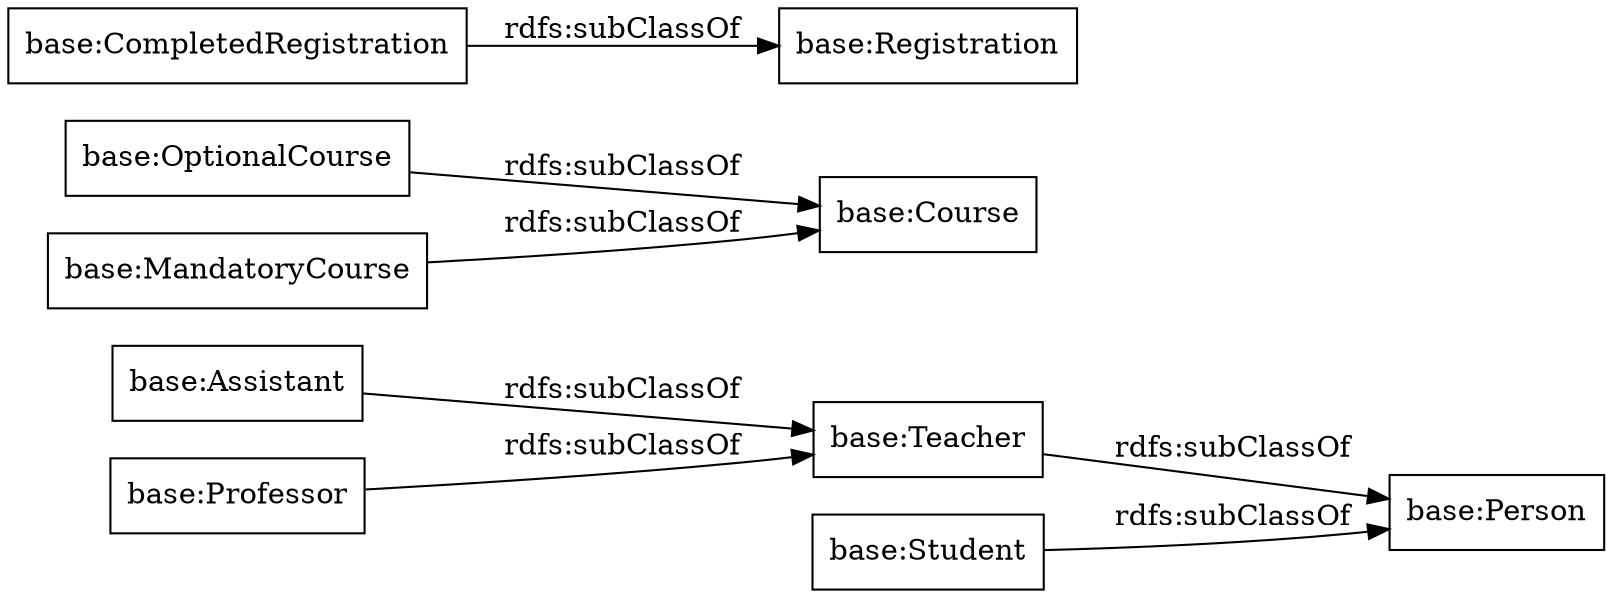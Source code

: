 digraph ar2dtool_diagram { 
rankdir=LR;
size="1000"
node [shape = rectangle, color="black"]; "base:Person" "base:Assistant" "base:Teacher" "base:OptionalCourse" "base:CompletedRegistration" "base:Registration" "base:Professor" "base:Course" "base:Student" "base:MandatoryCourse" ; /*classes style*/
	"base:Teacher" -> "base:Person" [ label = "rdfs:subClassOf" ];
	"base:CompletedRegistration" -> "base:Registration" [ label = "rdfs:subClassOf" ];
	"base:Assistant" -> "base:Teacher" [ label = "rdfs:subClassOf" ];
	"base:OptionalCourse" -> "base:Course" [ label = "rdfs:subClassOf" ];
	"base:Student" -> "base:Person" [ label = "rdfs:subClassOf" ];
	"base:MandatoryCourse" -> "base:Course" [ label = "rdfs:subClassOf" ];
	"base:Professor" -> "base:Teacher" [ label = "rdfs:subClassOf" ];

}
